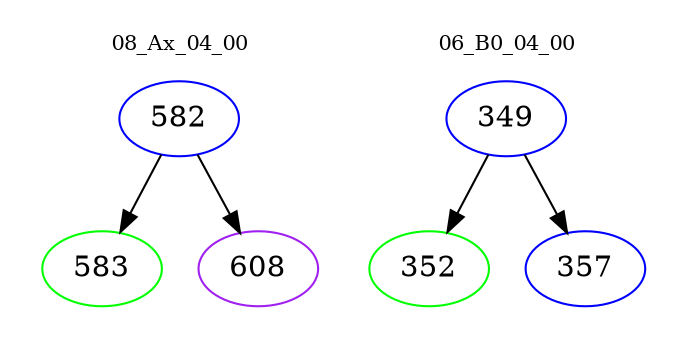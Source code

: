 digraph{
subgraph cluster_0 {
color = white
label = "08_Ax_04_00";
fontsize=10;
T0_582 [label="582", color="blue"]
T0_582 -> T0_583 [color="black"]
T0_583 [label="583", color="green"]
T0_582 -> T0_608 [color="black"]
T0_608 [label="608", color="purple"]
}
subgraph cluster_1 {
color = white
label = "06_B0_04_00";
fontsize=10;
T1_349 [label="349", color="blue"]
T1_349 -> T1_352 [color="black"]
T1_352 [label="352", color="green"]
T1_349 -> T1_357 [color="black"]
T1_357 [label="357", color="blue"]
}
}
